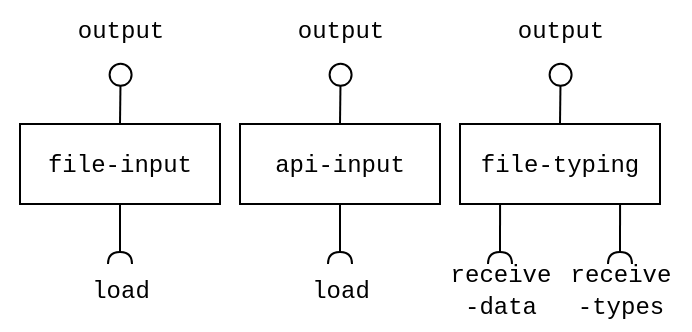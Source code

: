 <mxfile version="21.2.1" type="google">
  <diagram name="Página-1" id="E5z6XNuPCGkrLr6mMBW6">
    <mxGraphModel grid="1" page="1" gridSize="10" guides="1" tooltips="1" connect="1" arrows="1" fold="1" pageScale="1" pageWidth="750" pageHeight="850" math="0" shadow="0">
      <root>
        <mxCell id="0" />
        <mxCell id="1" parent="0" />
        <mxCell id="9XxubaROod7fhudqfCYT-2" style="edgeStyle=orthogonalEdgeStyle;rounded=0;orthogonalLoop=1;jettySize=auto;html=1;startArrow=none;startFill=0;endArrow=halfCircle;endFill=0;endSize=4;" edge="1" parent="1" source="9XxubaROod7fhudqfCYT-1">
          <mxGeometry relative="1" as="geometry">
            <mxPoint x="180" y="280" as="targetPoint" />
          </mxGeometry>
        </mxCell>
        <mxCell id="9XxubaROod7fhudqfCYT-5" style="edgeStyle=orthogonalEdgeStyle;rounded=0;orthogonalLoop=1;jettySize=auto;html=1;exitX=0.5;exitY=0;exitDx=0;exitDy=0;entryX=0.506;entryY=1.181;entryDx=0;entryDy=0;entryPerimeter=0;endArrow=oval;endFill=0;endSize=11;" edge="1" parent="1" source="9XxubaROod7fhudqfCYT-1">
          <mxGeometry relative="1" as="geometry">
            <mxPoint x="180.3" y="185.43" as="targetPoint" />
          </mxGeometry>
        </mxCell>
        <mxCell id="9XxubaROod7fhudqfCYT-1" value="&lt;div&gt;&lt;font face=&quot;Courier New&quot;&gt;file-input&lt;/font&gt;&lt;/div&gt;" style="rounded=0;whiteSpace=wrap;html=1;" vertex="1" parent="1">
          <mxGeometry x="130" y="210" width="100" height="40" as="geometry" />
        </mxCell>
        <mxCell id="9XxubaROod7fhudqfCYT-3" value="&lt;div&gt;&lt;font face=&quot;Courier New&quot;&gt;load&lt;/font&gt;&lt;/div&gt;" style="text;html=1;align=center;verticalAlign=middle;resizable=0;points=[];autosize=1;strokeColor=none;fillColor=none;" vertex="1" parent="1">
          <mxGeometry x="155" y="278" width="50" height="30" as="geometry" />
        </mxCell>
        <mxCell id="9XxubaROod7fhudqfCYT-6" value="&lt;font face=&quot;Courier New&quot;&gt;output&lt;/font&gt;" style="text;html=1;align=center;verticalAlign=middle;resizable=0;points=[];autosize=1;strokeColor=none;fillColor=none;" vertex="1" parent="1">
          <mxGeometry x="145" y="148" width="70" height="30" as="geometry" />
        </mxCell>
        <mxCell id="9XxubaROod7fhudqfCYT-7" style="edgeStyle=orthogonalEdgeStyle;rounded=0;orthogonalLoop=1;jettySize=auto;html=1;startArrow=none;startFill=0;endArrow=halfCircle;endFill=0;endSize=4;" edge="1" parent="1" source="9XxubaROod7fhudqfCYT-9">
          <mxGeometry relative="1" as="geometry">
            <mxPoint x="290" y="280" as="targetPoint" />
          </mxGeometry>
        </mxCell>
        <mxCell id="9XxubaROod7fhudqfCYT-8" style="edgeStyle=orthogonalEdgeStyle;rounded=0;orthogonalLoop=1;jettySize=auto;html=1;exitX=0.5;exitY=0;exitDx=0;exitDy=0;entryX=0.506;entryY=1.181;entryDx=0;entryDy=0;entryPerimeter=0;endArrow=oval;endFill=0;endSize=11;" edge="1" parent="1" source="9XxubaROod7fhudqfCYT-9">
          <mxGeometry relative="1" as="geometry">
            <mxPoint x="290.3" y="185.43" as="targetPoint" />
          </mxGeometry>
        </mxCell>
        <mxCell id="9XxubaROod7fhudqfCYT-9" value="&lt;font face=&quot;Courier New&quot;&gt;api-input&lt;/font&gt;" style="rounded=0;whiteSpace=wrap;html=1;" vertex="1" parent="1">
          <mxGeometry x="240" y="210" width="100" height="40" as="geometry" />
        </mxCell>
        <mxCell id="9XxubaROod7fhudqfCYT-10" value="&lt;div&gt;&lt;font face=&quot;Courier New&quot;&gt;load&lt;/font&gt;&lt;/div&gt;" style="text;html=1;align=center;verticalAlign=middle;resizable=0;points=[];autosize=1;strokeColor=none;fillColor=none;" vertex="1" parent="1">
          <mxGeometry x="265" y="278" width="50" height="30" as="geometry" />
        </mxCell>
        <mxCell id="9XxubaROod7fhudqfCYT-11" value="&lt;font face=&quot;Courier New&quot;&gt;output&lt;/font&gt;" style="text;html=1;align=center;verticalAlign=middle;resizable=0;points=[];autosize=1;strokeColor=none;fillColor=none;" vertex="1" parent="1">
          <mxGeometry x="255" y="148" width="70" height="30" as="geometry" />
        </mxCell>
        <mxCell id="9XxubaROod7fhudqfCYT-12" style="edgeStyle=orthogonalEdgeStyle;rounded=0;orthogonalLoop=1;jettySize=auto;html=1;startArrow=none;startFill=0;endArrow=halfCircle;endFill=0;endSize=4;" edge="1" parent="1">
          <mxGeometry relative="1" as="geometry">
            <mxPoint x="370" y="280" as="targetPoint" />
            <mxPoint x="370.029" y="250" as="sourcePoint" />
          </mxGeometry>
        </mxCell>
        <mxCell id="9XxubaROod7fhudqfCYT-13" style="edgeStyle=orthogonalEdgeStyle;rounded=0;orthogonalLoop=1;jettySize=auto;html=1;exitX=0.5;exitY=0;exitDx=0;exitDy=0;entryX=0.506;entryY=1.181;entryDx=0;entryDy=0;entryPerimeter=0;endArrow=oval;endFill=0;endSize=11;" edge="1" parent="1" source="9XxubaROod7fhudqfCYT-14">
          <mxGeometry relative="1" as="geometry">
            <mxPoint x="400.3" y="185.43" as="targetPoint" />
          </mxGeometry>
        </mxCell>
        <mxCell id="9XxubaROod7fhudqfCYT-14" value="&lt;div&gt;&lt;font face=&quot;Courier New&quot;&gt;file-typing&lt;/font&gt;&lt;/div&gt;" style="rounded=0;whiteSpace=wrap;html=1;" vertex="1" parent="1">
          <mxGeometry x="350" y="210" width="100" height="40" as="geometry" />
        </mxCell>
        <mxCell id="9XxubaROod7fhudqfCYT-15" value="&lt;div&gt;&lt;font face=&quot;Courier New&quot;&gt;receive&lt;/font&gt;&lt;/div&gt;&lt;div&gt;&lt;font face=&quot;Courier New&quot;&gt;-data&lt;/font&gt;&lt;/div&gt;" style="text;html=1;align=center;verticalAlign=middle;resizable=0;points=[];autosize=1;strokeColor=none;fillColor=none;" vertex="1" parent="1">
          <mxGeometry x="335" y="273" width="70" height="40" as="geometry" />
        </mxCell>
        <mxCell id="9XxubaROod7fhudqfCYT-16" value="&lt;font face=&quot;Courier New&quot;&gt;output&lt;/font&gt;" style="text;html=1;align=center;verticalAlign=middle;resizable=0;points=[];autosize=1;strokeColor=none;fillColor=none;" vertex="1" parent="1">
          <mxGeometry x="365" y="148" width="70" height="30" as="geometry" />
        </mxCell>
        <mxCell id="9XxubaROod7fhudqfCYT-17" style="edgeStyle=orthogonalEdgeStyle;rounded=0;orthogonalLoop=1;jettySize=auto;html=1;startArrow=none;startFill=0;endArrow=halfCircle;endFill=0;endSize=4;" edge="1" parent="1">
          <mxGeometry relative="1" as="geometry">
            <mxPoint x="430" y="280" as="targetPoint" />
            <mxPoint x="430.029" y="250" as="sourcePoint" />
          </mxGeometry>
        </mxCell>
        <mxCell id="9XxubaROod7fhudqfCYT-18" value="&lt;div&gt;&lt;font face=&quot;Courier New&quot;&gt;receive&lt;/font&gt;&lt;/div&gt;&lt;div&gt;&lt;font face=&quot;Courier New&quot;&gt;-types&lt;br&gt;&lt;/font&gt;&lt;/div&gt;" style="text;html=1;align=center;verticalAlign=middle;resizable=0;points=[];autosize=1;strokeColor=none;fillColor=none;" vertex="1" parent="1">
          <mxGeometry x="395" y="273" width="70" height="40" as="geometry" />
        </mxCell>
        <mxCell id="9XxubaROod7fhudqfCYT-22" value="Text" style="text;html=1;strokeColor=none;fillColor=none;align=center;verticalAlign=middle;whiteSpace=wrap;rounded=0;fontColor=none;noLabel=1;" vertex="1" parent="1">
          <mxGeometry x="120" y="178" width="60" height="30" as="geometry" />
        </mxCell>
      </root>
    </mxGraphModel>
  </diagram>
</mxfile>
